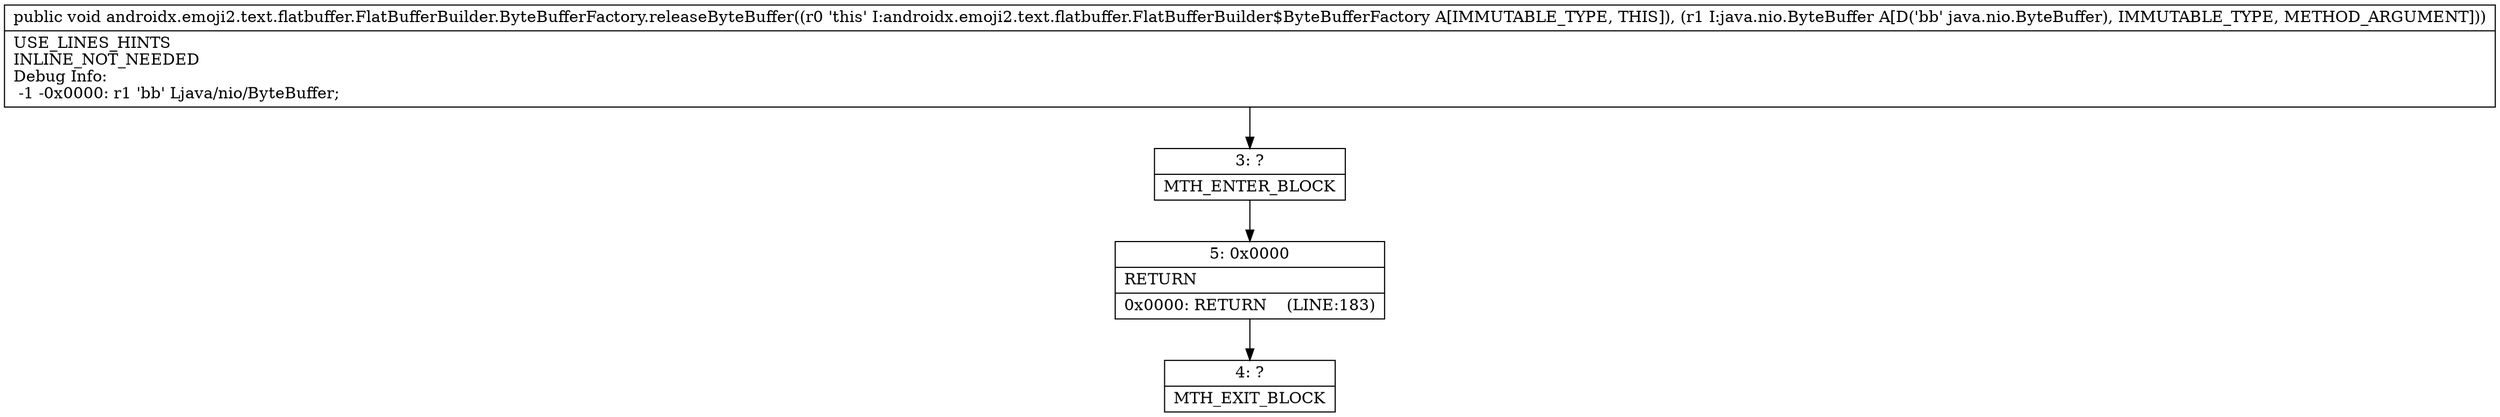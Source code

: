 digraph "CFG forandroidx.emoji2.text.flatbuffer.FlatBufferBuilder.ByteBufferFactory.releaseByteBuffer(Ljava\/nio\/ByteBuffer;)V" {
Node_3 [shape=record,label="{3\:\ ?|MTH_ENTER_BLOCK\l}"];
Node_5 [shape=record,label="{5\:\ 0x0000|RETURN\l|0x0000: RETURN    (LINE:183)\l}"];
Node_4 [shape=record,label="{4\:\ ?|MTH_EXIT_BLOCK\l}"];
MethodNode[shape=record,label="{public void androidx.emoji2.text.flatbuffer.FlatBufferBuilder.ByteBufferFactory.releaseByteBuffer((r0 'this' I:androidx.emoji2.text.flatbuffer.FlatBufferBuilder$ByteBufferFactory A[IMMUTABLE_TYPE, THIS]), (r1 I:java.nio.ByteBuffer A[D('bb' java.nio.ByteBuffer), IMMUTABLE_TYPE, METHOD_ARGUMENT]))  | USE_LINES_HINTS\lINLINE_NOT_NEEDED\lDebug Info:\l  \-1 \-0x0000: r1 'bb' Ljava\/nio\/ByteBuffer;\l}"];
MethodNode -> Node_3;Node_3 -> Node_5;
Node_5 -> Node_4;
}

